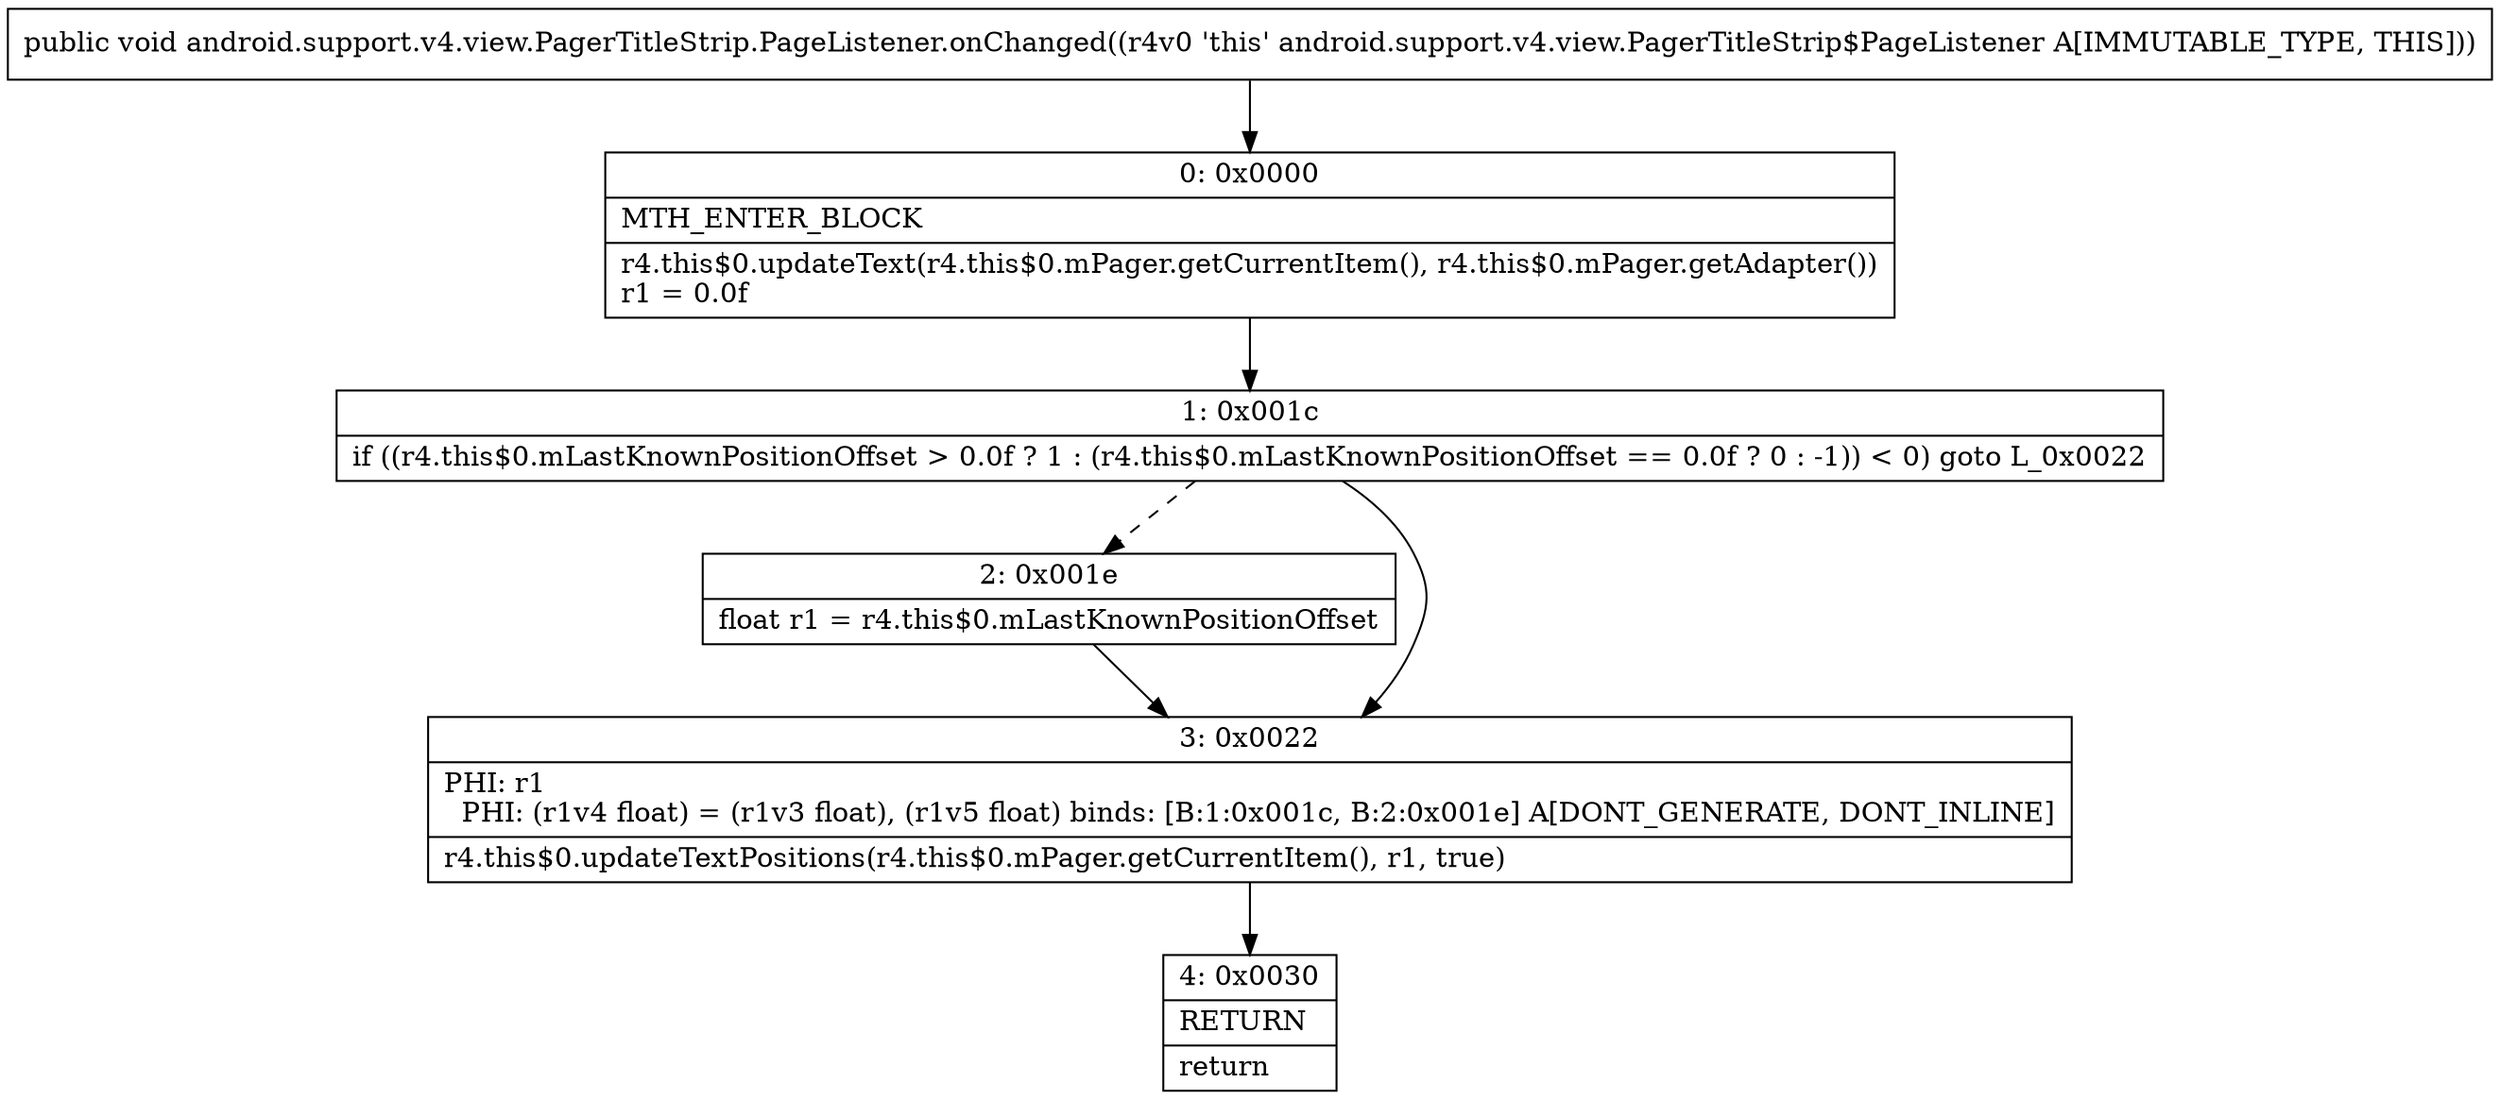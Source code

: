 digraph "CFG forandroid.support.v4.view.PagerTitleStrip.PageListener.onChanged()V" {
Node_0 [shape=record,label="{0\:\ 0x0000|MTH_ENTER_BLOCK\l|r4.this$0.updateText(r4.this$0.mPager.getCurrentItem(), r4.this$0.mPager.getAdapter())\lr1 = 0.0f\l}"];
Node_1 [shape=record,label="{1\:\ 0x001c|if ((r4.this$0.mLastKnownPositionOffset \> 0.0f ? 1 : (r4.this$0.mLastKnownPositionOffset == 0.0f ? 0 : \-1)) \< 0) goto L_0x0022\l}"];
Node_2 [shape=record,label="{2\:\ 0x001e|float r1 = r4.this$0.mLastKnownPositionOffset\l}"];
Node_3 [shape=record,label="{3\:\ 0x0022|PHI: r1 \l  PHI: (r1v4 float) = (r1v3 float), (r1v5 float) binds: [B:1:0x001c, B:2:0x001e] A[DONT_GENERATE, DONT_INLINE]\l|r4.this$0.updateTextPositions(r4.this$0.mPager.getCurrentItem(), r1, true)\l}"];
Node_4 [shape=record,label="{4\:\ 0x0030|RETURN\l|return\l}"];
MethodNode[shape=record,label="{public void android.support.v4.view.PagerTitleStrip.PageListener.onChanged((r4v0 'this' android.support.v4.view.PagerTitleStrip$PageListener A[IMMUTABLE_TYPE, THIS])) }"];
MethodNode -> Node_0;
Node_0 -> Node_1;
Node_1 -> Node_2[style=dashed];
Node_1 -> Node_3;
Node_2 -> Node_3;
Node_3 -> Node_4;
}

